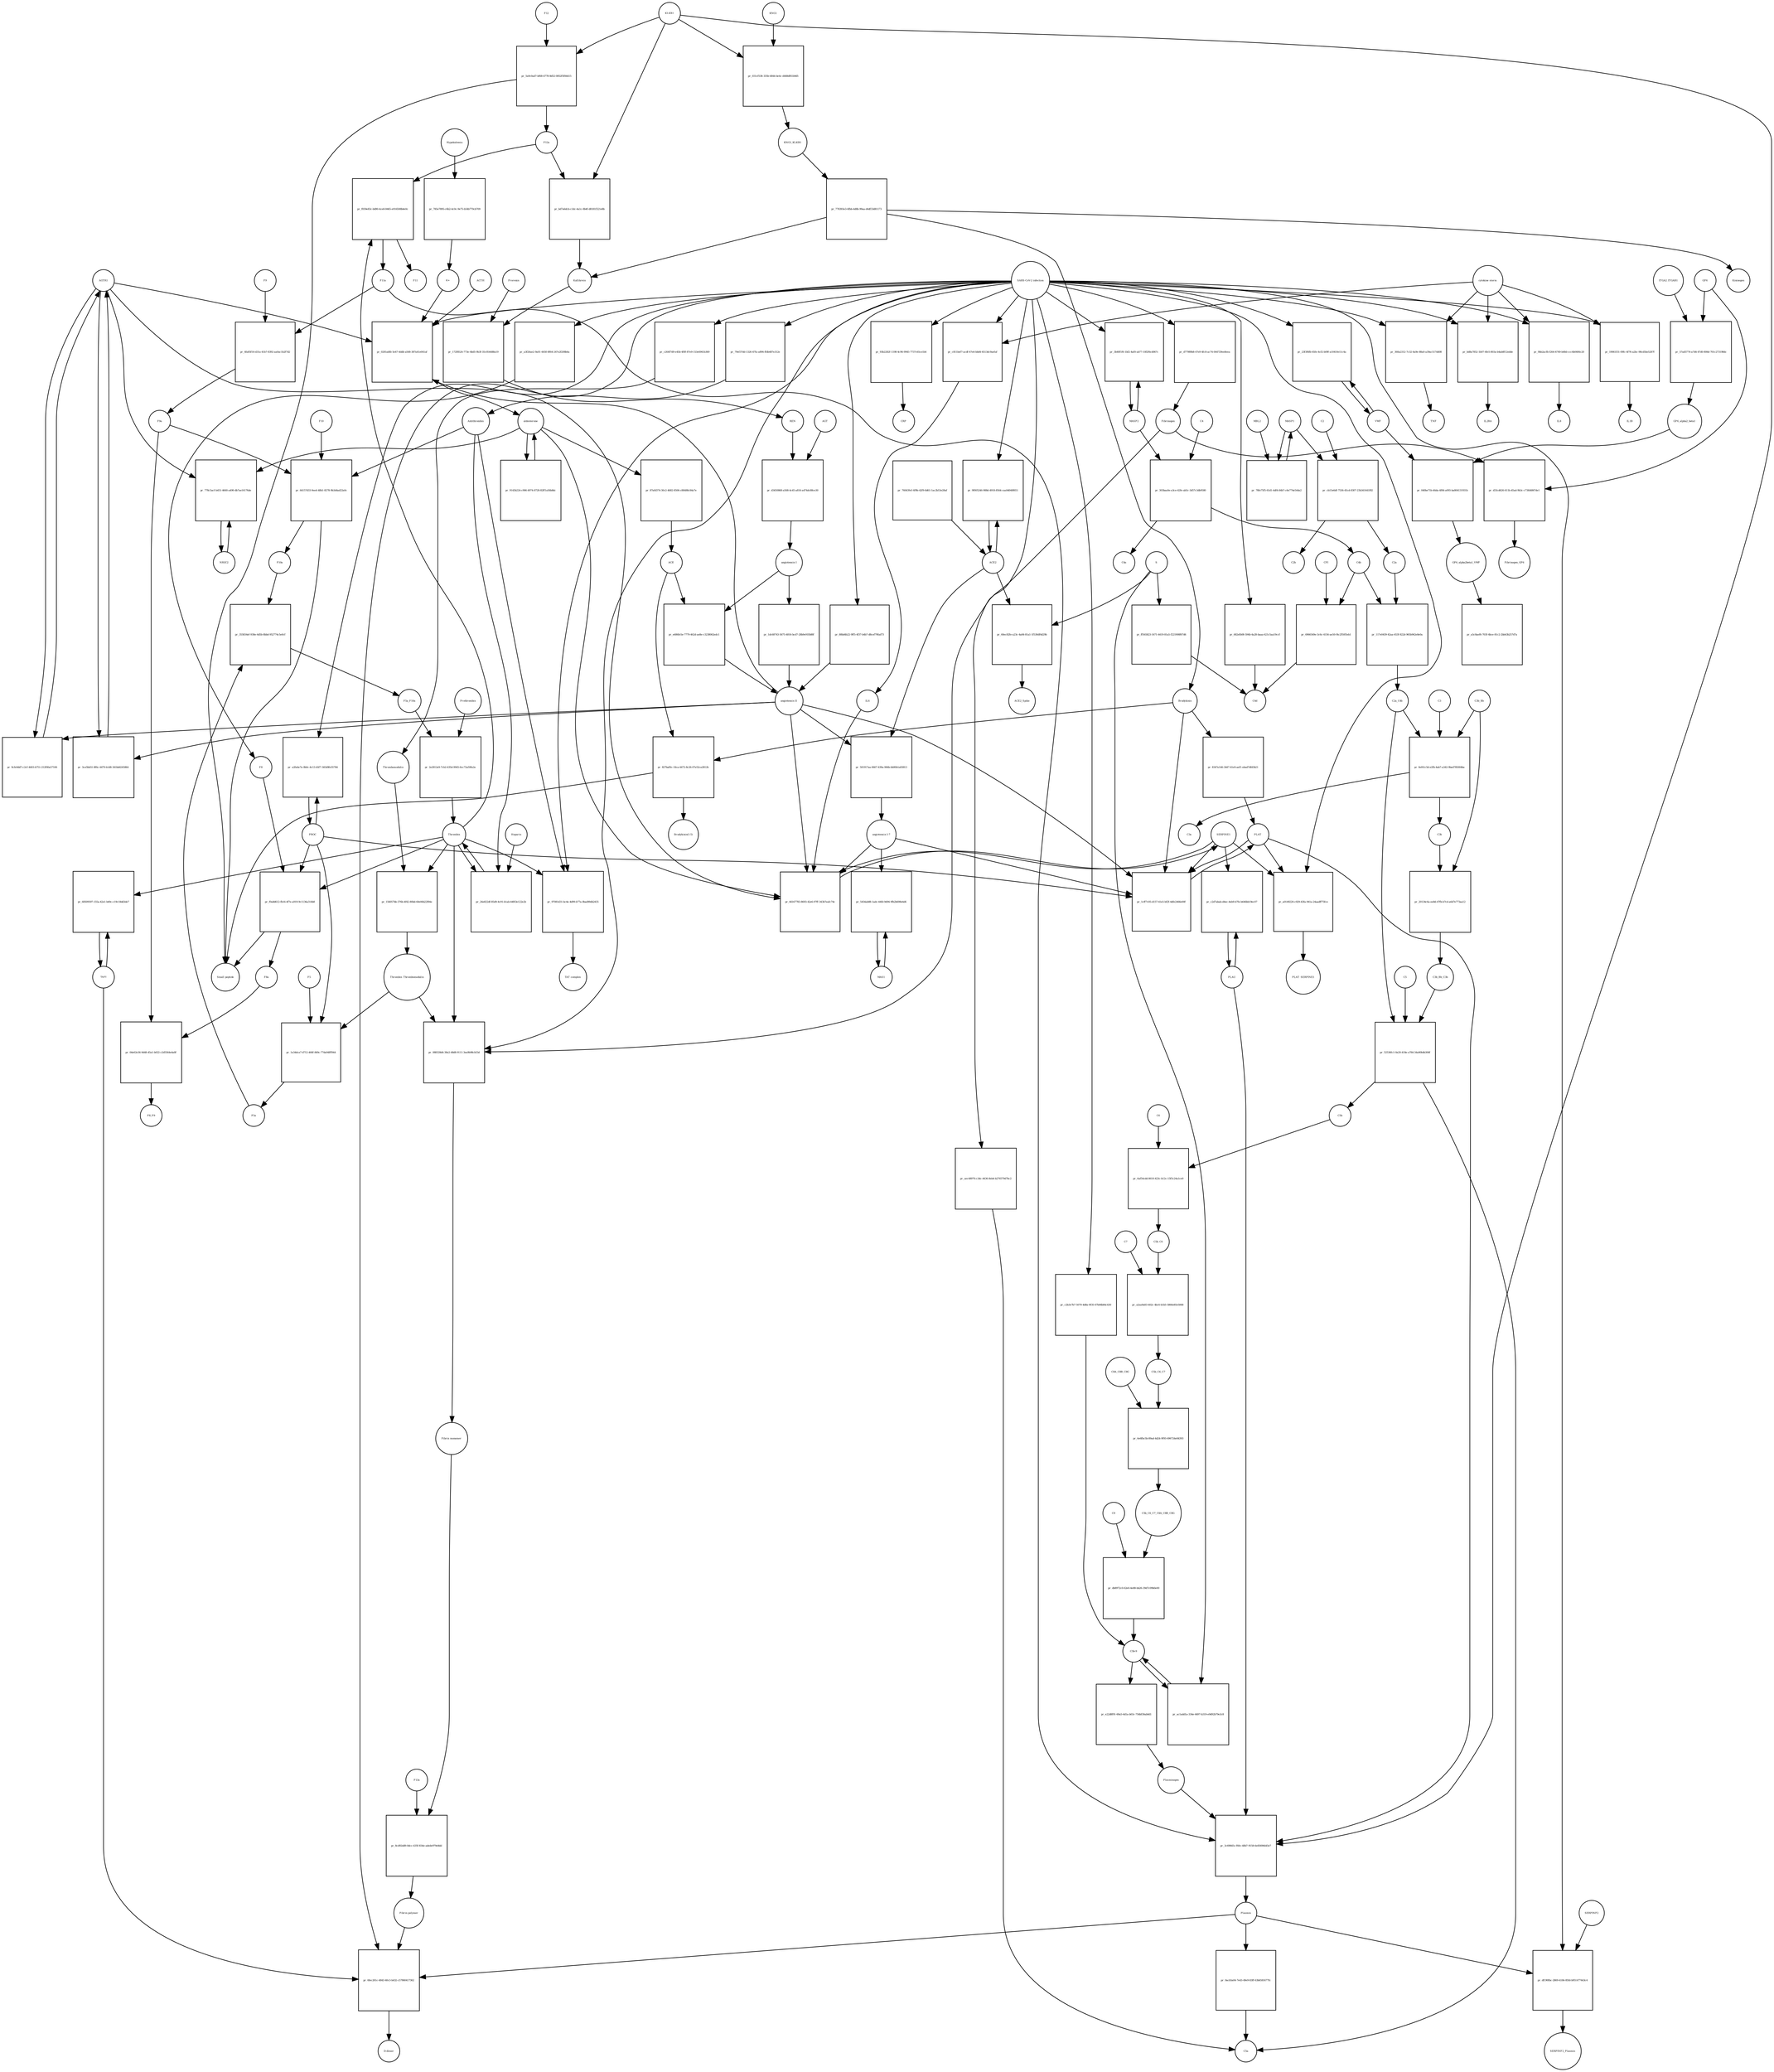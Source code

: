 strict digraph  {
F8 [annotation="urn_miriam_hgnc_3546|urn_miriam_taxonomy_9606", bipartite=0, cls=macromolecule, fontsize=4, label=F8, shape=circle];
"pr_f0a8d612-fb16-4f7e-a919-9c1136a314b8" [annotation="", bipartite=1, cls=process, fontsize=4, label="pr_f0a8d612-fb16-4f7e-a919-9c1136a314b8", shape=square];
"Small peptide" [annotation=urn_miriam_mesh_D010446, bipartite=0, cls=macromolecule, fontsize=4, label="Small peptide", shape=circle];
F8a [annotation="urn_miriam_hgnc.symbol_F8|urn_miriam_mesh_D015944|urn_miriam_taxonomy_9606", bipartite=0, cls=macromolecule, fontsize=4, label=F8a, shape=circle];
Thrombin [annotation="urn_miriam_hgnc_3535|urn_miriam_taxonomy_9606", bipartite=0, cls=macromolecule, fontsize=4, label=Thrombin, shape=circle];
PROC [annotation="urn_miriam_hgnc_9451|urn_miriam_taxonomy_9606", bipartite=0, cls=macromolecule, fontsize=4, label=PROC, shape=circle];
AGTR1 [annotation=urn_miriam_hgnc_336, bipartite=0, cls=macromolecule, fontsize=4, label=AGTR1, shape=circle];
"pr_9cfe9dd7-c2cf-4403-b751-212f00a57106" [annotation="", bipartite=1, cls=process, fontsize=4, label="pr_9cfe9dd7-c2cf-4403-b751-212f00a57106", shape=square];
"angiotensin II" [annotation="urn_miriam_obo.chebi_CHEBI%3A2718|urn_miriam_taxonomy_9606", bipartite=0, cls="simple chemical", fontsize=4, label="angiotensin II", shape=circle];
NR3C2 [annotation="", bipartite=0, cls=macromolecule, fontsize=4, label=NR3C2, shape=circle];
"pr_778c5acf-b451-4660-a490-db7ae16176de" [annotation="", bipartite=1, cls=process, fontsize=4, label="pr_778c5acf-b451-4660-a490-db7ae16176de", shape=square];
aldosterone [annotation="urn_miriam_obo.chebi_CHEBI%3A27584", bipartite=0, cls="simple chemical", fontsize=4, label=aldosterone, shape=circle];
"pr_9143b224-c906-4974-8728-82ff1a56b8dc" [annotation="", bipartite=1, cls=process, fontsize=4, label="pr_9143b224-c906-4974-8728-82ff1a56b8dc", shape=square];
SERPINE1 [annotation="", bipartite=0, cls=macromolecule, fontsize=4, label=SERPINE1, shape=circle];
"pr_66167783-8693-42e6-97ff-343b7eafc74c" [annotation="", bipartite=1, cls=process, fontsize=4, label="pr_66167783-8693-42e6-97ff-343b7eafc74c", shape=square];
"angiotensin I-7" [annotation="urn_miriam_obo.chebi_CHEBI%3A55438|urn_miriam_taxonomy_9606", bipartite=0, cls="simple chemical", fontsize=4, label="angiotensin I-7", shape=circle];
IL6 [annotation="urn_miriam_hgnc_6018|urn_miriam_taxonomy_9606", bipartite=0, cls=macromolecule, fontsize=4, label=IL6, shape=circle];
"pr_0281abfb-5e47-4ddb-a568-387a41e041af" [annotation="", bipartite=1, cls=process, fontsize=4, label="pr_0281abfb-5e47-4ddb-a568-387a41e041af", shape=square];
"SARS-CoV-2 infection" [annotation="urn_miriam_taxonomy_2697049|urn_miriam_mesh_D012327", bipartite=0, cls=phenotype, fontsize=4, label="SARS-CoV-2 infection", shape=circle];
"K+" [annotation="urn_miriam_obo.chebi_CHEBI%3A29103", bipartite=0, cls="simple chemical", fontsize=4, label="K+", shape=circle];
ACTH [annotation=urn_miriam_hgnc_9201, bipartite=0, cls="simple chemical", fontsize=4, label=ACTH, shape=circle];
"pr_88bd4b22-9ff5-4f37-b4b7-d8cef79fad73" [annotation="", bipartite=1, cls=process, fontsize=4, label="pr_88bd4b22-9ff5-4f37-b4b7-d8cef79fad73", shape=square];
Bradykinin [annotation="urn_miriam_obo.chebi_CHEBI%3A3165|urn_miriam_taxonomy_9606", bipartite=0, cls=macromolecule, fontsize=4, label=Bradykinin, shape=circle];
"pr_827baf0c-10ca-4472-8c26-07e52ca2812b" [annotation="", bipartite=1, cls=process, fontsize=4, label="pr_827baf0c-10ca-4472-8c26-07e52ca2812b", shape=square];
"Bradykinin(1-5)" [annotation="urn_miriam_mesh_C079000|urn_miriam_taxonomy_9606", bipartite=0, cls=macromolecule, fontsize=4, label="Bradykinin(1-5)", shape=circle];
ACE [annotation="urn_miriam_hgnc_2707|urn_miriam_taxonomy_9606", bipartite=0, cls=macromolecule, fontsize=4, label=ACE, shape=circle];
"pr_8347a146-3447-41e9-aef1-ebed7dfd3b21" [annotation="", bipartite=1, cls=process, fontsize=4, label="pr_8347a146-3447-41e9-aef1-ebed7dfd3b21", shape=square];
PLAT [annotation="urn_miriam_hgnc_9051|urn_miriam_taxonomy_9606", bipartite=0, cls=macromolecule, fontsize=4, label=PLAT, shape=circle];
"pr_3ce5bb51-8f6c-4479-b1d8-341bb6245864" [annotation="", bipartite=1, cls=process, fontsize=4, label="pr_3ce5bb51-8f6c-4479-b1d8-341bb6245864", shape=square];
MAS1 [annotation="", bipartite=0, cls=macromolecule, fontsize=4, label=MAS1, shape=circle];
"pr_5454ab88-1adc-44fd-9d94-9fb2b698e4d6" [annotation="", bipartite=1, cls=process, fontsize=4, label="pr_5454ab88-1adc-44fd-9d94-9fb2b698e4d6", shape=square];
Fibrinogen [annotation="urn_miriam_pubmed_19296670|urn_miriam_obo.go_GO%3A0005577|urn_miriam_hgnc_3661|urn_miriam_hgnc_3662|urn_miriam_hgnc_3694|urn_miriam_taxonomy_9606", bipartite=0, cls=complex, fontsize=4, label=Fibrinogen, shape=circle];
"pr_d33cd626-611b-45ad-9b3c-c73fd4867de1" [annotation="", bipartite=1, cls=process, fontsize=4, label="pr_d33cd626-611b-45ad-9b3c-c73fd4867de1", shape=square];
GP6 [annotation="urn_miriam_hgnc_HGNC%3A14388|urn_miriam_taxonomy_9606", bipartite=0, cls=macromolecule, fontsize=4, label=GP6, shape=circle];
Fibrinogen_GP6 [annotation="urn_miriam_pubmed_19296670|urn_miriam_obo.go_GO%3A0005577|urn_miriam_hgnc_HGNC%3A14388|urn_miriam_taxonomy_9606", bipartite=0, cls=complex, fontsize=4, label=Fibrinogen_GP6, shape=circle];
GP6_alpha2_beta1 [annotation="urn_miriam_pubmed_25051961|urn_miriam_taxonomy_10090|urn_miriam_hgnc_14338|urn_miriam_hgnc_6137|urn_miriam_hgnc_6153", bipartite=0, cls=complex, fontsize=4, label=GP6_alpha2_beta1, shape=circle];
"pr_040be71b-46da-4f84-a093-ba804131931b" [annotation="", bipartite=1, cls=process, fontsize=4, label="pr_040be71b-46da-4f84-a093-ba804131931b", shape=square];
VWF [annotation="urn_miriam_hgnc_12726|urn_miriam_taxonomy_9606", bipartite=0, cls=macromolecule, fontsize=4, label=VWF, shape=circle];
GP6_alpha2beta1_VWF [annotation="urn_miriam_pubmed_25051961|urn_miriam_taxonomy_10090|urn_miriam_hgnc_14338|urn_miriam_hgnc_6137|urn_miriam_hgnc_6153|urn_miriam_hgnc_12726", bipartite=0, cls=complex, fontsize=4, label=GP6_alpha2beta1_VWF, shape=circle];
"pr_57ad5774-a7d4-47d0-806d-701c273198dc" [annotation="", bipartite=1, cls=process, fontsize=4, label="pr_57ad5774-a7d4-47d0-806d-701c273198dc", shape=square];
ITGA2_ITGAB1 [annotation="urn_miriam_intact_EBI-16428357|urn_miriam_hgnc_6137|urn_miriam_hgnc_6153|urn_miriam_taxonomy_9606", bipartite=0, cls=complex, fontsize=4, label=ITGA2_ITGAB1, shape=circle];
"pr_a5c8aef6-703f-4bce-81c2-2bb43b257d7a" [annotation="", bipartite=1, cls="omitted process", fontsize=4, label="pr_a5c8aef6-703f-4bce-81c2-2bb43b257d7a", shape=square];
"Fibrin polymer" [annotation="urn_miriam_mesh_C465961|urn_miriam_taxonomy_9606", bipartite=0, cls=macromolecule, fontsize=4, label="Fibrin polymer", shape=circle];
"pr_6fec261c-4843-40c3-b432-c57860417362" [annotation="", bipartite=1, cls=process, fontsize=4, label="pr_6fec261c-4843-40c3-b432-c57860417362", shape=square];
"D-dimer" [annotation="urn_miriam_pubmed_19008457|urn_miriam_mesh_C036309|urn_miriam_taxonomy_9606", bipartite=0, cls=macromolecule, fontsize=4, label="D-dimer", shape=circle];
Plasmin [annotation="urn_miriam_hgnc.symbol_PLG|urn_miriam_mesh_D005341|urn_miriam_brenda_3.4.21.7|urn_miriam_taxonomy_9606", bipartite=0, cls=macromolecule, fontsize=4, label=Plasmin, shape=circle];
TAFI [annotation="urn_miriam_hgnc_1546|urn_miriam_taxonomy_9606", bipartite=0, cls=macromolecule, fontsize=4, label=TAFI, shape=circle];
"Fibrin monomer" [annotation="urn_miriam_mesh_C011468|urn_miriam_taxonomy_9606", bipartite=0, cls=macromolecule, fontsize=4, label="Fibrin monomer", shape=circle];
"pr_8cd92dd9-0dcc-435f-834e-adede979e8dd" [annotation="", bipartite=1, cls=process, fontsize=4, label="pr_8cd92dd9-0dcc-435f-834e-adede979e8dd", shape=square];
F13a [annotation="urn_miriam_hgnc.symbol_F13|urn_miriam_mesh_D026122|urn_miriam_brenda_2.3.2.13|urn_miriam_taxonomy_9606", bipartite=0, cls=macromolecule, fontsize=4, label=F13a, shape=circle];
"pr_360a2312-7c32-4a9e-88a0-a39ac517dd08" [annotation="", bipartite=1, cls=process, fontsize=4, label="pr_360a2312-7c32-4a9e-88a0-a39ac517dd08", shape=square];
TNF [annotation="urn_miriam_hgnc_11892|urn_miriam_taxonomy_9606", bipartite=0, cls=macromolecule, fontsize=4, label=TNF, shape=circle];
"cytokine storm" [annotation="urn_miriam_pubmed_2504360|urn_miriam_taxonomy_9606", bipartite=0, cls=phenotype, fontsize=4, label="cytokine storm", shape=circle];
"pr_0acb5a04-7e43-49e9-83ff-63b6581677fc" [annotation="", bipartite=1, cls=process, fontsize=4, label="pr_0acb5a04-7e43-49e9-83ff-63b6581677fc", shape=square];
C5a [annotation="urn_miriam_hgnc.symbol_C5|urn_miriam_mesh_D015936|urn_miriam_taxonomy_9606", bipartite=0, cls=macromolecule, fontsize=4, label=C5a, shape=circle];
"pr_e22d8f91-69a5-4d1a-b03c-756bf30ab0d1" [annotation="", bipartite=1, cls=process, fontsize=4, label="pr_e22d8f91-69a5-4d1a-b03c-756bf30ab0d1", shape=square];
Plasminogen [annotation="urn_miriam_hgnc_9071|urn_miriam_taxonomy_9606", bipartite=0, cls=macromolecule, fontsize=4, label=Plasminogen, shape=circle];
"C5b-9" [annotation="urn_miriam_obo.go_GO%3A0005579|urn_miriam_mesh_D015938|urn_miriam_mesh_D050776|urn_miriam_hgnc_1339|urn_miriam_hgnc_1346|urn_miriam_hgnc_1352|urn_miriam_hgnc_1353|urn_miriam_hgnc_1354|urn_miriam_hgnc_1358|urn_miriam_taxonomy_9606", bipartite=0, cls=complex, fontsize=4, label="C5b-9", shape=circle];
C2 [annotation="urn_miriam_hgnc_1248|urn_miriam_taxonomy_9606", bipartite=0, cls=macromolecule, fontsize=4, label=C2, shape=circle];
"pr_cb15e6df-7536-45cd-8307-23b341641f82" [annotation="", bipartite=1, cls=process, fontsize=4, label="pr_cb15e6df-7536-45cd-8307-23b341641f82", shape=square];
C2a [annotation="urn_miriam_hgnc.symbol_C2|urn_miriam_mesh_D050678|urn_miriam_taxonomy_9606", bipartite=0, cls=macromolecule, fontsize=4, label=C2a, shape=circle];
C2b [annotation="urn_miriam_hgnc.symbol_C2|urn_miriam_mesh_D050679|urn_miriam_taxonomy_9606", bipartite=0, cls=macromolecule, fontsize=4, label=C2b, shape=circle];
MASP1 [annotation="urn_miriam_hgnc_6901|urn_miriam_taxonomy_9606", bipartite=0, cls=macromolecule, fontsize=4, label=MASP1, shape=circle];
"pr_bd8a7852-1b07-4fe5-803a-b4ab8f12edde" [annotation="", bipartite=1, cls=process, fontsize=4, label="pr_bd8a7852-1b07-4fe5-803a-b4ab8f12edde", shape=square];
IL2RA [annotation="urn_miriam_hgnc_6008|urn_miriam_taxonomy_9606", bipartite=0, cls=macromolecule, fontsize=4, label=IL2RA, shape=circle];
"pr_9bb2acfb-f264-4749-b48d-ccc4b0406c20" [annotation="", bipartite=1, cls=process, fontsize=4, label="pr_9bb2acfb-f264-4749-b48d-ccc4b0406c20", shape=square];
IL8 [annotation="urn_miriam_hgnc_6025|urn_miriam_taxonomy_9606", bipartite=0, cls=macromolecule, fontsize=4, label=IL8, shape=circle];
"pr_aec48976-c3dc-4436-8eb4-b276579d7bc2" [annotation="", bipartite=1, cls=process, fontsize=4, label="pr_aec48976-c3dc-4436-8eb4-b276579d7bc2", shape=square];
"pr_c811bef7-acdf-47e6-bbd4-4513dc9aefaf" [annotation="", bipartite=1, cls=process, fontsize=4, label="pr_c811bef7-acdf-47e6-bbd4-4513dc9aefaf", shape=square];
"pr_19061f31-09fc-4f76-a2bc-98cd5be5287f" [annotation="", bipartite=1, cls=process, fontsize=4, label="pr_19061f31-09fc-4f76-a2bc-98cd5be5287f", shape=square];
IL1B [annotation="urn_miriam_hgnc_5992|urn_miriam_taxonomy_9606", bipartite=0, cls=macromolecule, fontsize=4, label=IL1B, shape=circle];
Prorenin [annotation="urn_miriam_hgnc_9958|urn_miriam_taxonomy_9606", bipartite=0, cls=macromolecule, fontsize=4, label=Prorenin, shape=circle];
"pr_172f8524-773e-4bd5-9b3f-35c054488a19" [annotation="", bipartite=1, cls=process, fontsize=4, label="pr_172f8524-773e-4bd5-9b3f-35c054488a19", shape=square];
REN [annotation="urn_miriam_hgnc.symbol_REN|urn_miriam_taxonomy_9606", bipartite=0, cls=macromolecule, fontsize=4, label=REN, shape=circle];
Kallikrein [annotation="urn_miriam_hgnc.symbol_KLKB1|urn_miriam_mesh_D020842|urn_miriam_brenda_3.4.21.34|urn_miriam_taxonomy_9606", bipartite=0, cls=macromolecule, fontsize=4, label=Kallikrein, shape=circle];
KLKB1 [annotation="urn_miriam_hgnc_6371|urn_miriam_taxonomy_9606", bipartite=0, cls=macromolecule, fontsize=4, label=KLKB1, shape=circle];
"pr_bd7a6dcb-c1dc-4a1c-8b4f-d8181f321e8b" [annotation="", bipartite=1, cls=process, fontsize=4, label="pr_bd7a6dcb-c1dc-4a1c-8b4f-d8181f321e8b", shape=square];
F12a [annotation="urn_miriam_hgnc.symbol_F12|urn_miriam_mesh_D015956|urn_miriam_brenda_3.4.21.38|urn_miriam_taxonomy_9606", bipartite=0, cls=macromolecule, fontsize=4, label=F12a, shape=circle];
"pr_c264f7d9-e45b-4f0f-87e9-153e6941b369" [annotation="", bipartite=1, cls=process, fontsize=4, label="pr_c264f7d9-e45b-4f0f-87e9-153e6941b369", shape=square];
Thrombomodulin [annotation="urn_miriam_hgnc_11784|urn_miriam_taxonomy_9606", bipartite=0, cls=macromolecule, fontsize=4, label=Thrombomodulin, shape=circle];
"pr_df190fbc-2869-4184-85fd-b951477443c4" [annotation="", bipartite=1, cls=process, fontsize=4, label="pr_df190fbc-2869-4184-85fd-b951477443c4", shape=square];
SERPINF2 [annotation="urn_miriam_hgnc_9075|urn_miriam_taxonomy_9606", bipartite=0, cls=macromolecule, fontsize=4, label=SERPINF2, shape=circle];
SERPINF2_Plasmin [annotation="urn_miriam_pubmed_2437112|urn_miriam_biogrid_314240|urn_miriam_hgnc_9075|urn_miriam_mesh_D005341|urn_miriam_taxonomy_9606", bipartite=0, cls=complex, fontsize=4, label=SERPINF2_Plasmin, shape=circle];
"pr_682efb08-594b-4a28-baaa-621c5aa19ccf" [annotation="", bipartite=1, cls=process, fontsize=4, label="pr_682efb08-594b-4a28-baaa-621c5aa19ccf", shape=square];
C4d [annotation="urn_miriam_hgnc.symbol_C4b|urn_miriam_mesh_C032261|urn_miriam_taxonomy_9606", bipartite=0, cls=macromolecule, fontsize=4, label=C4d, shape=circle];
"pr_c2b3e7b7-5070-4d8a-9f35-67b06b84c430" [annotation="", bipartite=1, cls=process, fontsize=4, label="pr_c2b3e7b7-5070-4d8a-9f35-67b06b84c430", shape=square];
"pr_a2fa6e7e-0b0c-4c13-b5f7-345d9fe55784" [annotation="", bipartite=1, cls=process, fontsize=4, label="pr_a2fa6e7e-0b0c-4c13-b5f7-345d9fe55784", shape=square];
"pr_23f3f6fb-65fe-4cf2-b09f-a10410e11c4a" [annotation="", bipartite=1, cls=process, fontsize=4, label="pr_23f3f6fb-65fe-4cf2-b09f-a10410e11c4a", shape=square];
"pr_93b2282f-1198-4c96-9945-7737c65ce1b4" [annotation="", bipartite=1, cls=process, fontsize=4, label="pr_93b2282f-1198-4c96-9945-7737c65ce1b4", shape=square];
CRP [annotation="urn_miriam_hgnc_2367|urn_miriam_taxonomy_9606", bipartite=0, cls=macromolecule, fontsize=4, label=CRP, shape=circle];
"pr_ac1add1a-334e-4697-b319-e9d92b79e3c8" [annotation="", bipartite=1, cls=process, fontsize=4, label="pr_ac1add1a-334e-4697-b319-e9d92b79e3c8", shape=square];
S [annotation="urn_miriam_uniprot_P0DTC2|urn_miriam_uniprot_P59594|urn_miriam_taxonomy_2697049", bipartite=0, cls=macromolecule, fontsize=4, label=S, shape=circle];
"pr_ff565823-1671-4419-81a5-f221908f67d6" [annotation="", bipartite=1, cls=process, fontsize=4, label="pr_ff565823-1671-4419-81a5-f221908f67d6", shape=square];
"pr_501917aa-0667-439a-984b-bb90b1a83813" [annotation="", bipartite=1, cls=process, fontsize=4, label="pr_501917aa-0667-439a-984b-bb90b1a83813", shape=square];
ACE2 [annotation="urn_miriam_hgnc_13557|urn_miriam_taxonomy_9606", bipartite=0, cls=macromolecule, fontsize=4, label=ACE2, shape=circle];
"pr_760439cf-6f9b-42f9-8d61-1ac2b53e28af" [annotation="", bipartite=1, cls=process, fontsize=4, label="pr_760439cf-6f9b-42f9-8d61-1ac2b53e28af", shape=square];
"pr_60ec82fe-a23c-4a84-81a1-1f530df4d29b" [annotation="", bipartite=1, cls=process, fontsize=4, label="pr_60ec82fe-a23c-4a84-81a1-1f530df4d29b", shape=square];
ACE2_Spike [annotation="urn_miriam_pdb_6CS2|urn_miriam_hgnc_13557|urn_miriam_uniprot_P0DTC2|urn_miriam_taxonomy_9606|urn_miriam_taxonomy_2697049", bipartite=0, cls=complex, fontsize=4, label=ACE2_Spike, shape=circle];
"pr_9f005246-988d-4918-8564-caa9d048f651" [annotation="", bipartite=1, cls=process, fontsize=4, label="pr_9f005246-988d-4918-8564-caa9d048f651", shape=square];
"pr_79ef37dd-1326-47fa-a894-ffdb487e312e" [annotation="", bipartite=1, cls=process, fontsize=4, label="pr_79ef37dd-1326-47fa-a894-ffdb487e312e", shape=square];
Antithrombin [annotation="urn_miriam_hgnc_775|urn_miriam_taxonomy_9606", bipartite=0, cls=macromolecule, fontsize=4, label=Antithrombin, shape=circle];
"pr_a3f26ae2-9a01-4450-8f64-247e2f208b6a" [annotation="", bipartite=1, cls=process, fontsize=4, label="pr_a3f26ae2-9a01-4450-8f64-247e2f208b6a", shape=square];
C4b [annotation="urn_miriam_hgnc_1324|urn_miriam_taxonomy_9606", bipartite=0, cls=macromolecule, fontsize=4, label=C4b, shape=circle];
"pr_6966549e-3c6c-4156-ae50-f4c2f50f3eb1" [annotation="", bipartite=1, cls=process, fontsize=4, label="pr_6966549e-3c6c-4156-ae50-f4c2f50f3eb1", shape=square];
CFI [annotation="urn_miriam_hgnc_2771|urn_miriam_taxonomy_9606", bipartite=0, cls=macromolecule, fontsize=4, label=CFI, shape=circle];
C3b [annotation="urn_miriam_hgnc.symbol_C3|urn_miriam_mesh_D003179|urn_miriam_taxonomy_9606", bipartite=0, cls=macromolecule, fontsize=4, label=C3b, shape=circle];
"pr_20134c6a-ee8d-47fb-b7cd-a6d7e773aa12" [annotation="", bipartite=1, cls=process, fontsize=4, label="pr_20134c6a-ee8d-47fb-b7cd-a6d7e773aa12", shape=square];
C3b_Bb [annotation="urn_miriam_pubmed_12440962|urn_miriam_brenda_3.4.21.47|urn_miriam_mesh_D051561|urn_miriam_mesh_D003179|urn_miriam_hgnc_1037|urn_miriam_taxonomy_9606", bipartite=0, cls=complex, fontsize=4, label=C3b_Bb, shape=circle];
C3b_Bb_C3b [annotation="urn_miriam_pubmed_12440962|urn_miriam_brenda_34.4.21.47|urn_miriam_mesh_D051566|urn_miriam_mesh_D003179|urn_miriam_hgnc_1037|urn_miriam_taxonomy_9606", bipartite=0, cls=complex, fontsize=4, label=C3b_Bb_C3b, shape=circle];
"pr_117e0439-42aa-453f-822d-965b942e8e0a" [annotation="", bipartite=1, cls=process, fontsize=4, label="pr_117e0439-42aa-453f-822d-965b942e8e0a", shape=square];
C2a_C4b [annotation="urn_miriam_mesh_D051574|urn_miriam_brenda_3.4.21.43|urn_miriam_mesh_D050678|urn_miriam_hgnc_1324|urn_miriam_taxonomy_9606", bipartite=0, cls=complex, fontsize=4, label=C2a_C4b, shape=circle];
C4 [annotation="urn_miriam_mesh_D00318|urn_miriam_taxonomy_9606", bipartite=0, cls=macromolecule, fontsize=4, label=C4, shape=circle];
"pr_303baa0e-a3ce-42fe-ab5c-3d57c3db9580" [annotation="", bipartite=1, cls=process, fontsize=4, label="pr_303baa0e-a3ce-42fe-ab5c-3d57c3db9580", shape=square];
C4a [annotation="urn_miriam_hgnc_1323|urn_miriam_taxonomy_9606", bipartite=0, cls=macromolecule, fontsize=4, label=C4a, shape=circle];
MASP2 [annotation="urn_miriam_hgnc_6902|urn_miriam_taxonomy_9606", bipartite=0, cls=macromolecule, fontsize=4, label=MASP2, shape=circle];
"pr_78fe75f5-61d1-4df4-84b7-c6e774e544a2" [annotation="", bipartite=1, cls=process, fontsize=4, label="pr_78fe75f5-61d1-4df4-84b7-c6e774e544a2", shape=square];
MBL2 [annotation="urn_miriam_hgnc_6902|urn_miriam_taxonomy_9606", bipartite=0, cls=macromolecule, fontsize=4, label=MBL2, shape=circle];
"pr_3b40f1f6-1bf2-4af0-ab77-10f2f6cd067c" [annotation="", bipartite=1, cls=process, fontsize=4, label="pr_3b40f1f6-1bf2-4af0-ab77-10f2f6cd067c", shape=square];
PLAU [annotation="urn_miriam_hgnc_9052|urn_miriam_taxonomy_9606", bipartite=0, cls=macromolecule, fontsize=4, label=PLAU, shape=circle];
"pr_c2d7abab-d4ec-4eb9-b7fe-b646bb19ec07" [annotation="", bipartite=1, cls=process, fontsize=4, label="pr_c2d7abab-d4ec-4eb9-b7fe-b646bb19ec07", shape=square];
C5b_C6_C7_C8A_C8B_C8G [annotation="urn_miriam_pubmed_28630159|urn_miriam_mesh_C042295|urn_miriam_mesh_D050776|urn_miriam_hgnc_1339|urn_miriam_hgnc_1352|urn_miriam_hgnc_1353|urn_miriam_hgnc_1354|urn_miriam_taxonomy_9606", bipartite=0, cls=complex, fontsize=4, label=C5b_C6_C7_C8A_C8B_C8G, shape=circle];
"pr_db8972c0-62e0-4e88-bb26-39d7c09b0e00" [annotation="", bipartite=1, cls=process, fontsize=4, label="pr_db8972c0-62e0-4e88-bb26-39d7c09b0e00", shape=square];
C9 [annotation="urn_miriam_hgnc_1358|urn_miriam_taxonomy_9606", bipartite=0, cls=macromolecule, fontsize=4, label=C9, shape=circle];
C5b_C6_C7 [annotation="urn_miriam_pubmed_28630159|urn_miriam_mesh_C037453|urn_miriam_mesh_D050776|urn_miriam_hgnc_1339|urn_miriam_hgnc_1346|urn_miriam_taxonomy_9606", bipartite=0, cls=complex, fontsize=4, label=C5b_C6_C7, shape=circle];
"pr_6e6fbc5b-89ad-4d24-9f93-696724e84393" [annotation="", bipartite=1, cls=process, fontsize=4, label="pr_6e6fbc5b-89ad-4d24-9f93-696724e84393", shape=square];
C8A_C8B_C8G [annotation="urn_miriam_mesh_D003185|urn_miriam_hgnc_1353|urn_miriam_hgnc_1352|urn_miriam_hgnc_1354|urn_miriam_taxonomy_9606", bipartite=0, cls=complex, fontsize=4, label=C8A_C8B_C8G, shape=circle];
C5b_C6 [annotation="urn_miriam_mesh_C050974|urn_miriam_mesh_D050776|urn_miriam_hgnc_1339|urn_miriam_taxonomy_9606", bipartite=0, cls=complex, fontsize=4, label=C5b_C6, shape=circle];
"pr_a2aa9a83-402c-4bc6-b1b5-5866e85e5068" [annotation="", bipartite=1, cls=process, fontsize=4, label="pr_a2aa9a83-402c-4bc6-b1b5-5866e85e5068", shape=square];
C7 [annotation="urn_miriam_hgnc_HGNC%3A1346|urn_miriam_taxonomy_9606", bipartite=0, cls=macromolecule, fontsize=4, label=C7, shape=circle];
C5b [annotation="urn_miriam_hgnc.symbol_C5|urn_miriam_mesh_D050776|urn_miriam_taxonomy_9606", bipartite=0, cls=macromolecule, fontsize=4, label=C5b, shape=circle];
"pr_6af54cdd-8610-423c-b12c-15f5c24a1ce0" [annotation="", bipartite=1, cls=process, fontsize=4, label="pr_6af54cdd-8610-423c-b12c-15f5c24a1ce0", shape=square];
C6 [annotation="urn_miriam_hgnc_1339|urn_miriam_taxonomy_9606", bipartite=0, cls=macromolecule, fontsize=4, label=C6, shape=circle];
C5 [annotation="urn_miriam_hgnc_1331|urn_miriam_taxonomy_9606", bipartite=0, cls=macromolecule, fontsize=4, label=C5, shape=circle];
"pr_52536fc1-0a20-418e-a784-34a90b4b306f" [annotation="", bipartite=1, cls=process, fontsize=4, label="pr_52536fc1-0a20-418e-a784-34a90b4b306f", shape=square];
C3 [annotation="urn_miriam_hgnc_1318|urn_miriam_taxonomy_9606", bipartite=0, cls=macromolecule, fontsize=4, label=C3, shape=circle];
"pr_0ef41c5d-e2fb-4ab7-a342-9bed785004be" [annotation="", bipartite=1, cls=process, fontsize=4, label="pr_0ef41c5d-e2fb-4ab7-a342-9bed785004be", shape=square];
C3a [annotation="urn_miriam_hgnc.symbol_C3|urn_miriam_mesh_D015926|urn_miriam_taxonomy_9606", bipartite=0, cls=macromolecule, fontsize=4, label=C3a, shape=circle];
"pr_156057bb-376b-4f42-80bd-60e06b22f84e" [annotation="", bipartite=1, cls=process, fontsize=4, label="pr_156057bb-376b-4f42-80bd-60e06b22f84e", shape=square];
Thrombin_Thrombomodulin [annotation="urn_miriam_pubmed_6282863|urn_miriam_taxonomy_9986|urn_miriam_biogrid_283352|urn_miriam_mesh_D013917|urn_miriam_hgnc_11784", bipartite=0, cls=complex, fontsize=4, label=Thrombin_Thrombomodulin, shape=circle];
"pr_088328d4-38a2-48d8-9111-3ea9b98cb53d" [annotation="", bipartite=1, cls=process, fontsize=4, label="pr_088328d4-38a2-48d8-9111-3ea9b98cb53d", shape=square];
KNG1_KLKB1 [annotation="urn_miriam_pubmed_17598838|urn_miriam_intact_EBI-10087151|urn_miriam_hgnc_6371|urn_miriam_hgnc_6383|urn_miriam_taxonomy_9606", bipartite=0, cls=complex, fontsize=4, label=KNG1_KLKB1, shape=circle];
"pr_778393e3-6fbb-4d8b-99aa-d4df33d81173" [annotation="", bipartite=1, cls=process, fontsize=4, label="pr_778393e3-6fbb-4d8b-99aa-d4df33d81173", shape=square];
Kininogen [annotation="urn_miriam_hgnc.symbol_KNG1|urn_miriam_mesh_D019679|urn_miriam_taxonomy_9606", bipartite=0, cls=macromolecule, fontsize=4, label=Kininogen, shape=circle];
"pr_d77989b8-47e9-4fc8-ac74-044729ee8eea" [annotation="", bipartite=1, cls=process, fontsize=4, label="pr_d77989b8-47e9-4fc8-ac74-044729ee8eea", shape=square];
"angiotensin I" [annotation="urn_miriam_obo.chebi_CHEBI%3A2718|urn_miriam_taxonomy_9606", bipartite=0, cls="simple chemical", fontsize=4, label="angiotensin I", shape=circle];
"pr_1dc68743-5675-4816-bcd7-28b9e91fb88f" [annotation="", bipartite=1, cls=process, fontsize=4, label="pr_1dc68743-5675-4816-bcd7-28b9e91fb88f", shape=square];
"pr_a0149220-c929-43fa-941a-24aadff75fce" [annotation="", bipartite=1, cls=process, fontsize=4, label="pr_a0149220-c929-43fa-941a-24aadff75fce", shape=square];
PLAT_SERPINE1 [annotation="urn_miriam_pubmed_22449964|urn_miriam_intact_EBI-7800882|urn_miriam_hgnc_9051|urn_miriam_hgnc_8593|urn_miriam_taxonomy_9606", bipartite=0, cls=complex, fontsize=4, label=PLAT_SERPINE1, shape=circle];
"pr_68509597-155a-42e1-b49c-c19c18dd3de7" [annotation="", bipartite=1, cls=process, fontsize=4, label="pr_68509597-155a-42e1-b49c-c19c18dd3de7", shape=square];
"pr_1cff7c05-d157-41e5-bf2f-4dfe2466e00f" [annotation="", bipartite=1, cls=process, fontsize=4, label="pr_1cff7c05-d157-41e5-bf2f-4dfe2466e00f", shape=square];
"pr_97081d31-bc4e-4d99-b77a-0bad90db2435" [annotation="", bipartite=1, cls=process, fontsize=4, label="pr_97081d31-bc4e-4d99-b77a-0bad90db2435", shape=square];
"TAT complex" [annotation="urn_miriam_pubmed_22930518|urn_miriam_mesh_C046193|urn_miriam_mesh_D013917|urn_miriam_hgnc_775|urn_miriam_taxonomy_9606", bipartite=0, cls=complex, fontsize=4, label="TAT complex", shape=circle];
"pr_3c69845c-f60c-48b7-9158-6e83696445e7" [annotation="", bipartite=1, cls=process, fontsize=4, label="pr_3c69845c-f60c-48b7-9158-6e83696445e7", shape=square];
F11a [annotation="urn_miriam_hgnc.symbol_F11|urn_miriam_mesh_D015945|urn_miriam_brenda_3.4.21.27|urn_miriam_taxonomy_9606", bipartite=0, cls=macromolecule, fontsize=4, label=F11a, shape=circle];
"pr_26e822df-85d9-4c91-b1ab-44f63e122e2b" [annotation="", bipartite=1, cls=process, fontsize=4, label="pr_26e822df-85d9-4c91-b1ab-44f63e122e2b", shape=square];
Heparin [annotation="urn_miriam_pubmed_708377|urn_miriam_obo.chebi_CHEBI%3A28304|urn_miriam_taxonomy_9606", bipartite=0, cls="simple chemical", fontsize=4, label=Heparin, shape=circle];
Prothrombin [annotation="urn_miriam_hgnc_3535|urn_miriam_taxonomy_9606", bipartite=0, cls=macromolecule, fontsize=4, label=Prothrombin, shape=circle];
"pr_2e2812e9-7cb2-435d-9945-6cc72a59fa2e" [annotation="", bipartite=1, cls=process, fontsize=4, label="pr_2e2812e9-7cb2-435d-9945-6cc72a59fa2e", shape=square];
F5a_F10a [annotation="urn_miriam_pubmed_2303476|urn_miriam_mesh_C022475|urn_miriam_mesh_D15943|urn_miriam_mesh_D015951|urn_miriam_taxonomy_9606", bipartite=0, cls=complex, fontsize=4, label=F5a_F10a, shape=circle];
F10a [annotation="urn_miriam_hgnc.symbol_F10|urn_miriam_mesh_D015951|urn_miriam_brenda_3.4.21.6|urn_miriam_taxonomy_9606", bipartite=0, cls=macromolecule, fontsize=4, label=F10a, shape=circle];
"pr_355834ef-938e-4d5b-8bbd-952774c5e0cf" [annotation="", bipartite=1, cls=process, fontsize=4, label="pr_355834ef-938e-4d5b-8bbd-952774c5e0cf", shape=square];
F5a [annotation="urn_miriam_hgnc.symbol_F5|urn_miriam_mesh_D015943|urn_miriam_taxonomy_9606", bipartite=0, cls=macromolecule, fontsize=4, label=F5a, shape=circle];
F5 [annotation="urn_miriam_hgnc_3541|urn_miriam_taxonomy_9606", bipartite=0, cls=macromolecule, fontsize=4, label=F5, shape=circle];
"pr_1a34dca7-d712-466f-849c-77da94fff944" [annotation="", bipartite=1, cls=process, fontsize=4, label="pr_1a34dca7-d712-466f-849c-77da94fff944", shape=square];
F9a [annotation="urn_miriam_hgnc.symbol_F9|urn_miriam_mesh_D015949|urn_miriam_taxonomy_9606", bipartite=0, cls=macromolecule, fontsize=4, label=F9a, shape=circle];
"pr_04e62e36-9d48-45a1-b022-c2d5564e4a8f" [annotation="", bipartite=1, cls=process, fontsize=4, label="pr_04e62e36-9d48-45a1-b022-c2d5564e4a8f", shape=square];
F8_F9 [annotation="urn_miriam_pubmed_22471307|urn_miriam_hgnc_3546|urn_miriam_hgnc_35531|urn_miriam_intact_EBI-11621595|urn_miriam_taxonomy_9606", bipartite=0, cls=complex, fontsize=4, label=F8_F9, shape=circle];
F9 [annotation="urn_miriam_hgnc_35531|urn_miriam_taxonomy_9606", bipartite=0, cls=macromolecule, fontsize=4, label=F9, shape=circle];
"pr_4fa85f16-d31a-41b7-8392-aa0ac1b2f7d2" [annotation="", bipartite=1, cls=process, fontsize=4, label="pr_4fa85f16-d31a-41b7-8392-aa0ac1b2f7d2", shape=square];
"pr_031cf536-335b-4844-be4c-d468df61b9d5" [annotation="", bipartite=1, cls=process, fontsize=4, label="pr_031cf536-335b-4844-be4c-d468df61b9d5", shape=square];
KNG1 [annotation="urn_miriam_hgnc.symbol_6383|urn_miriam_taxonomy_9606", bipartite=0, cls=macromolecule, fontsize=4, label=KNG1, shape=circle];
"pr_f059e83c-bd90-4ce8-8465-e916508b4e0c" [annotation="", bipartite=1, cls=process, fontsize=4, label="pr_f059e83c-bd90-4ce8-8465-e916508b4e0c", shape=square];
F11 [annotation="urn_miriam_hgnc_3529|urn_miriam_taxonomy_9606", bipartite=0, cls=macromolecule, fontsize=4, label=F11, shape=circle];
F12 [annotation="urn_miriam_hgnc_3530|urn_miriam_taxonomy_9606", bipartite=0, cls=macromolecule, fontsize=4, label=F12, shape=circle];
"pr_5a9c0ad7-bf68-4778-8d52-0852f5f84415" [annotation="", bipartite=1, cls=process, fontsize=4, label="pr_5a9c0ad7-bf68-4778-8d52-0852f5f84415", shape=square];
"pr_e686fe5e-7779-462d-ae8e-c3238062edc1" [annotation="", bipartite=1, cls=process, fontsize=4, label="pr_e686fe5e-7779-462d-ae8e-c3238062edc1", shape=square];
F10 [annotation="urn_miriam_hgnc_3528|urn_miriam_taxonomy_9606", bipartite=0, cls=macromolecule, fontsize=4, label=F10, shape=circle];
"pr_64157d33-9ee4-48b1-8278-9b3d4ad22a0c" [annotation="", bipartite=1, cls=process, fontsize=4, label="pr_64157d33-9ee4-48b1-8278-9b3d4ad22a0c", shape=square];
AGT [annotation="urn_miriam_hgnc_333|urn_miriam_taxonomy_9606", bipartite=0, cls=macromolecule, fontsize=4, label=AGT, shape=circle];
"pr_d3450868-a568-4c45-a816-a474dc88ce30" [annotation="", bipartite=1, cls=process, fontsize=4, label="pr_d3450868-a568-4c45-a816-a474dc88ce30", shape=square];
"pr_87afd374-30c2-4682-8506-c88488c84a7e" [annotation="", bipartite=1, cls=process, fontsize=4, label="pr_87afd374-30c2-4682-8506-c88488c84a7e", shape=square];
"pr_785e7895-c6b2-4c0c-9e75-b54b770cb709" [annotation="", bipartite=1, cls=process, fontsize=4, label="pr_785e7895-c6b2-4c0c-9e75-b54b770cb709", shape=square];
Hypokalemia [annotation="urn_miriam_mesh_D007008|urn_miriam_taxonomy_9606", bipartite=0, cls=phenotype, fontsize=4, label=Hypokalemia, shape=circle];
F8 -> "pr_f0a8d612-fb16-4f7e-a919-9c1136a314b8"  [annotation="", interaction_type=consumption];
"pr_f0a8d612-fb16-4f7e-a919-9c1136a314b8" -> "Small peptide"  [annotation="", interaction_type=production];
"pr_f0a8d612-fb16-4f7e-a919-9c1136a314b8" -> F8a  [annotation="", interaction_type=production];
F8a -> "pr_04e62e36-9d48-45a1-b022-c2d5564e4a8f"  [annotation="", interaction_type=consumption];
Thrombin -> "pr_f0a8d612-fb16-4f7e-a919-9c1136a314b8"  [annotation="urn_miriam_pubmed_15746105|urn_miriam_taxonomy_9606", interaction_type=catalysis];
Thrombin -> "pr_156057bb-376b-4f42-80bd-60e06b22f84e"  [annotation="", interaction_type=consumption];
Thrombin -> "pr_088328d4-38a2-48d8-9111-3ea9b98cb53d"  [annotation="urn_miriam_pubmed_6282863|urn_miriam_pubmed_28228446|urn_miriam_pubmed_2117226|urn_miriam_taxonomy_9606", interaction_type=catalysis];
Thrombin -> "pr_68509597-155a-42e1-b49c-c19c18dd3de7"  [annotation="urn_miriam_pubmed_23809134|urn_miriam_taxonomy_9823", interaction_type=catalysis];
Thrombin -> "pr_97081d31-bc4e-4d99-b77a-0bad90db2435"  [annotation="", interaction_type=consumption];
Thrombin -> "pr_26e822df-85d9-4c91-b1ab-44f63e122e2b"  [annotation="", interaction_type=consumption];
Thrombin -> "pr_f059e83c-bd90-4ce8-8465-e916508b4e0c"  [annotation="urn_miriam_pubmed_21304106|urn_miriam_pubmed_8631976|urn_miriam_taxonomy_9606", interaction_type=catalysis];
PROC -> "pr_f0a8d612-fb16-4f7e-a919-9c1136a314b8"  [annotation="urn_miriam_pubmed_15746105|urn_miriam_taxonomy_9606", interaction_type=inhibition];
PROC -> "pr_a2fa6e7e-0b0c-4c13-b5f7-345d9fe55784"  [annotation="", interaction_type=consumption];
PROC -> "pr_1cff7c05-d157-41e5-bf2f-4dfe2466e00f"  [annotation="urn_miriam_pubmed_10373228|urn_miriam_pubmed_3124286|urn_miriam_taxonomy_9606|urn_miriam_pubmed_12091055|urn_miriam_pubmed_3096399", interaction_type=inhibition];
PROC -> "pr_1a34dca7-d712-466f-849c-77da94fff944"  [annotation="urn_miriam_pubmed_6282863|urn_miriam_pubmed_6572921|urn_miriam_pubmed_2322551|urn_miriam_taxonomy_9606", interaction_type=inhibition];
AGTR1 -> "pr_9cfe9dd7-c2cf-4403-b751-212f00a57106"  [annotation="", interaction_type=consumption];
AGTR1 -> "pr_778c5acf-b451-4660-a490-db7ae16176de"  [annotation="urn_miriam_pubmed_21349712|urn_miriam_taxonomy_10116|urn_miriam_pubmed_7045029|urn_miriam_taxonomy_10090", interaction_type=catalysis];
AGTR1 -> "pr_66167783-8693-42e6-97ff-343b7eafc74c"  [annotation="urn_miriam_pubmed_2091055|urn_miriam_taxonomy_9606|urn_miriam_pubmed_8034668|urn_miriam_pubmed_20591974|urn_miriam_pubmed_11983698", interaction_type=catalysis];
AGTR1 -> "pr_0281abfb-5e47-4ddb-a568-387a41e041af"  [annotation="urn_miriam_pubmed_8404594|urn_miriam_taxonomy_9606|urn_miriam_pubmed_173529|urn_miriam_taxonomy_9615|urn_miriam_pubmed_32565254", interaction_type=catalysis];
AGTR1 -> "pr_3ce5bb51-8f6c-4479-b1d8-341bb6245864"  [annotation="", interaction_type=consumption];
"pr_9cfe9dd7-c2cf-4403-b751-212f00a57106" -> AGTR1  [annotation="", interaction_type=production];
"angiotensin II" -> "pr_9cfe9dd7-c2cf-4403-b751-212f00a57106"  [annotation="", interaction_type=stimulation];
"angiotensin II" -> "pr_66167783-8693-42e6-97ff-343b7eafc74c"  [annotation="urn_miriam_pubmed_2091055|urn_miriam_taxonomy_9606|urn_miriam_pubmed_8034668|urn_miriam_pubmed_20591974|urn_miriam_pubmed_11983698", interaction_type=catalysis];
"angiotensin II" -> "pr_0281abfb-5e47-4ddb-a568-387a41e041af"  [annotation="urn_miriam_pubmed_8404594|urn_miriam_taxonomy_9606|urn_miriam_pubmed_173529|urn_miriam_taxonomy_9615|urn_miriam_pubmed_32565254", interaction_type=catalysis];
"angiotensin II" -> "pr_3ce5bb51-8f6c-4479-b1d8-341bb6245864"  [annotation="urn_miriam_pubmed_8158359|urn_miriam_taxonomy_9606", interaction_type=stimulation];
"angiotensin II" -> "pr_501917aa-0667-439a-984b-bb90b1a83813"  [annotation="", interaction_type=consumption];
"angiotensin II" -> "pr_1cff7c05-d157-41e5-bf2f-4dfe2466e00f"  [annotation="urn_miriam_pubmed_10373228|urn_miriam_pubmed_3124286|urn_miriam_taxonomy_9606|urn_miriam_pubmed_12091055|urn_miriam_pubmed_3096399", interaction_type=catalysis];
NR3C2 -> "pr_778c5acf-b451-4660-a490-db7ae16176de"  [annotation="", interaction_type=consumption];
"pr_778c5acf-b451-4660-a490-db7ae16176de" -> NR3C2  [annotation="", interaction_type=production];
aldosterone -> "pr_778c5acf-b451-4660-a490-db7ae16176de"  [annotation="urn_miriam_pubmed_21349712|urn_miriam_taxonomy_10116|urn_miriam_pubmed_7045029|urn_miriam_taxonomy_10090", interaction_type=stimulation];
aldosterone -> "pr_9143b224-c906-4974-8728-82ff1a56b8dc"  [annotation="", interaction_type=consumption];
aldosterone -> "pr_66167783-8693-42e6-97ff-343b7eafc74c"  [annotation="urn_miriam_pubmed_2091055|urn_miriam_taxonomy_9606|urn_miriam_pubmed_8034668|urn_miriam_pubmed_20591974|urn_miriam_pubmed_11983698", interaction_type=catalysis];
aldosterone -> "pr_87afd374-30c2-4682-8506-c88488c84a7e"  [annotation="urn_miriam_pubmed_5932931|urn_miriam_taxonomy_10116", interaction_type=catalysis];
"pr_9143b224-c906-4974-8728-82ff1a56b8dc" -> aldosterone  [annotation="", interaction_type=production];
SERPINE1 -> "pr_66167783-8693-42e6-97ff-343b7eafc74c"  [annotation="", interaction_type=consumption];
SERPINE1 -> "pr_c2d7abab-d4ec-4eb9-b7fe-b646bb19ec07"  [annotation="urn_miriam_pubmed_21199867|urn_miriam_taxonomy_9606", interaction_type=inhibition];
SERPINE1 -> "pr_a0149220-c929-43fa-941a-24aadff75fce"  [annotation="", interaction_type=consumption];
SERPINE1 -> "pr_1cff7c05-d157-41e5-bf2f-4dfe2466e00f"  [annotation="urn_miriam_pubmed_10373228|urn_miriam_pubmed_3124286|urn_miriam_taxonomy_9606|urn_miriam_pubmed_12091055|urn_miriam_pubmed_3096399", interaction_type=inhibition];
"pr_66167783-8693-42e6-97ff-343b7eafc74c" -> SERPINE1  [annotation="", interaction_type=production];
"angiotensin I-7" -> "pr_66167783-8693-42e6-97ff-343b7eafc74c"  [annotation="urn_miriam_pubmed_2091055|urn_miriam_taxonomy_9606|urn_miriam_pubmed_8034668|urn_miriam_pubmed_20591974|urn_miriam_pubmed_11983698", interaction_type=inhibition];
"angiotensin I-7" -> "pr_5454ab88-1adc-44fd-9d94-9fb2b698e4d6"  [annotation="urn_miriam_pubmed_18026570|urn_miriam_taxonomy_10090", interaction_type=stimulation];
"angiotensin I-7" -> "pr_1cff7c05-d157-41e5-bf2f-4dfe2466e00f"  [annotation="urn_miriam_pubmed_10373228|urn_miriam_pubmed_3124286|urn_miriam_taxonomy_9606|urn_miriam_pubmed_12091055|urn_miriam_pubmed_3096399", interaction_type=inhibition];
IL6 -> "pr_66167783-8693-42e6-97ff-343b7eafc74c"  [annotation="urn_miriam_pubmed_2091055|urn_miriam_taxonomy_9606|urn_miriam_pubmed_8034668|urn_miriam_pubmed_20591974|urn_miriam_pubmed_11983698", interaction_type=catalysis];
"pr_0281abfb-5e47-4ddb-a568-387a41e041af" -> aldosterone  [annotation="", interaction_type=production];
"SARS-CoV-2 infection" -> "pr_0281abfb-5e47-4ddb-a568-387a41e041af"  [annotation="urn_miriam_pubmed_8404594|urn_miriam_taxonomy_9606|urn_miriam_pubmed_173529|urn_miriam_taxonomy_9615|urn_miriam_pubmed_32565254", interaction_type="necessary stimulation"];
"SARS-CoV-2 infection" -> "pr_88bd4b22-9ff5-4f37-b4b7-d8cef79fad73"  [annotation="urn_miriam_pubmed_32048163|urn_miriam_taxonomy_9606", interaction_type=catalysis];
"SARS-CoV-2 infection" -> "pr_6fec261c-4843-40c3-b432-c57860417362"  [annotation="urn_miriam_pubmed_29096812|urn_miriam_pubmed_10574983|urn_miriam_pubmed_32172226|urn_miriam_taxonomy_9606", interaction_type="necessary stimulation"];
"SARS-CoV-2 infection" -> "pr_360a2312-7c32-4a9e-88a0-a39ac517dd08"  [annotation="urn_miriam_pubmed_32504360|urn_miriam_taxonomy_9606", interaction_type=stimulation];
"SARS-CoV-2 infection" -> "pr_bd8a7852-1b07-4fe5-803a-b4ab8f12edde"  [annotation="urn_miriam_pubmed_32286245|urn_miriam_taxonomy_9606", interaction_type=stimulation];
"SARS-CoV-2 infection" -> "pr_9bb2acfb-f264-4749-b48d-ccc4b0406c20"  [annotation="urn_miriam_pubmed_32286245|urn_miriam_taxonomy_9606", interaction_type=stimulation];
"SARS-CoV-2 infection" -> "pr_aec48976-c3dc-4436-8eb4-b276579d7bc2"  [annotation="urn_miriam_pmc_PMC7260598|urn_miriam_taxonomy_9606", interaction_type="necessary stimulation"];
"SARS-CoV-2 infection" -> "pr_c811bef7-acdf-47e6-bbd4-4513dc9aefaf"  [annotation="urn_miriam_pubmed_32286245|urn_miriam_taxonomy_9606", interaction_type=stimulation];
"SARS-CoV-2 infection" -> "pr_19061f31-09fc-4f76-a2bc-98cd5be5287f"  [annotation="urn_miriam_pubmed_32359396|urn_miriam_taxonomy_9606", interaction_type=stimulation];
"SARS-CoV-2 infection" -> "pr_c264f7d9-e45b-4f0f-87e9-153e6941b369"  [annotation="urn_miriam_doi_10.1101%2F2020.04.25.20077842|urn_miriam_taxonomy_9606", interaction_type="necessary stimulation"];
"SARS-CoV-2 infection" -> "pr_df190fbc-2869-4184-85fd-b951477443c4"  [annotation="urn_miriam_pubmed_2437112|urn_miriam_doi_10.1101%2F2020.04.25.20077842|urn_miriam_taxonomy_9606", interaction_type=stimulation];
"SARS-CoV-2 infection" -> "pr_682efb08-594b-4a28-baaa-621c5aa19ccf"  [annotation="urn_miriam_pubmed_32299776|urn_miriam_taxonomy_9606", interaction_type=stimulation];
"SARS-CoV-2 infection" -> "pr_c2b3e7b7-5070-4d8a-9f35-67b06b84c430"  [annotation="urn_miriam_pmc_PMC7260598|urn_miriam_taxonomy_9606", interaction_type="necessary stimulation"];
"SARS-CoV-2 infection" -> "pr_a2fa6e7e-0b0c-4c13-b5f7-345d9fe55784"  [annotation="urn_miriam_pubmed_32302438|urn_miriam_taxonomy_9606", interaction_type="necessary stimulation"];
"SARS-CoV-2 infection" -> "pr_23f3f6fb-65fe-4cf2-b09f-a10410e11c4a"  [annotation="urn_miriam_pubmed_32367170|urn_miriam_taxonomy_9606", interaction_type="necessary stimulation"];
"SARS-CoV-2 infection" -> "pr_93b2282f-1198-4c96-9945-7737c65ce1b4"  [annotation="urn_miriam_pubmed_32171076|urn_miriam_taxonomy_9606", interaction_type="necessary stimulation"];
"SARS-CoV-2 infection" -> "pr_9f005246-988d-4918-8564-caa9d048f651"  [annotation="urn_miriam_pubmed_16008552|urn_miriam_taxonomy_9606", interaction_type=inhibition];
"SARS-CoV-2 infection" -> "pr_79ef37dd-1326-47fa-a894-ffdb487e312e"  [annotation="urn_miriam_pubmed_32302438|urn_miriam_taxonomy_9606", interaction_type=inhibition];
"SARS-CoV-2 infection" -> "pr_a3f26ae2-9a01-4450-8f64-247e2f208b6a"  [annotation="urn_miriam_pubmed_32367170|urn_miriam_taxonomy_9606", interaction_type="necessary stimulation"];
"SARS-CoV-2 infection" -> "pr_3b40f1f6-1bf2-4af0-ab77-10f2f6cd067c"  [annotation="urn_miriam_pubmed_11290788|urn_miriam_pubmed_32299776|urn_miriam_taxonomy_9606", interaction_type=stimulation];
"SARS-CoV-2 infection" -> "pr_088328d4-38a2-48d8-9111-3ea9b98cb53d"  [annotation="urn_miriam_pubmed_6282863|urn_miriam_pubmed_28228446|urn_miriam_pubmed_2117226|urn_miriam_taxonomy_9606", interaction_type="necessary stimulation"];
"SARS-CoV-2 infection" -> "pr_d77989b8-47e9-4fc8-ac74-044729ee8eea"  [annotation="urn_miriam_pubmed_32172226|urn_miriam_taxonomy_9606", interaction_type="necessary stimulation"];
"SARS-CoV-2 infection" -> "pr_a0149220-c929-43fa-941a-24aadff75fce"  [annotation="urn_miriam_pubmed_22449964|urn_miriam_doi_10.1101%2F2020.04.25.20077842|urn_miriam_taxonomy_9606", interaction_type="necessary stimulation"];
"SARS-CoV-2 infection" -> "pr_97081d31-bc4e-4d99-b77a-0bad90db2435"  [annotation="urn_miriam_pubmed_8136018|urn_miriam_doi_10.1101%2F2020.04.25.20077842|urn_miriam_taxonomy_9606", interaction_type="necessary stimulation"];
"K+" -> "pr_0281abfb-5e47-4ddb-a568-387a41e041af"  [annotation="urn_miriam_pubmed_8404594|urn_miriam_taxonomy_9606|urn_miriam_pubmed_173529|urn_miriam_taxonomy_9615|urn_miriam_pubmed_32565254", interaction_type=catalysis];
ACTH -> "pr_0281abfb-5e47-4ddb-a568-387a41e041af"  [annotation="urn_miriam_pubmed_8404594|urn_miriam_taxonomy_9606|urn_miriam_pubmed_173529|urn_miriam_taxonomy_9615|urn_miriam_pubmed_32565254", interaction_type=catalysis];
"pr_88bd4b22-9ff5-4f37-b4b7-d8cef79fad73" -> "angiotensin II"  [annotation="", interaction_type=production];
Bradykinin -> "pr_827baf0c-10ca-4472-8c26-07e52ca2812b"  [annotation="", interaction_type=consumption];
Bradykinin -> "pr_8347a146-3447-41e9-aef1-ebed7dfd3b21"  [annotation="urn_miriam_pubmed_9066005|urn_miriam_taxonomy_9606", interaction_type=stimulation];
Bradykinin -> "pr_1cff7c05-d157-41e5-bf2f-4dfe2466e00f"  [annotation="urn_miriam_pubmed_10373228|urn_miriam_pubmed_3124286|urn_miriam_taxonomy_9606|urn_miriam_pubmed_12091055|urn_miriam_pubmed_3096399", interaction_type=catalysis];
"pr_827baf0c-10ca-4472-8c26-07e52ca2812b" -> "Bradykinin(1-5)"  [annotation="", interaction_type=production];
"pr_827baf0c-10ca-4472-8c26-07e52ca2812b" -> "Small peptide"  [annotation="", interaction_type=production];
ACE -> "pr_827baf0c-10ca-4472-8c26-07e52ca2812b"  [annotation="urn_miriam_taxonomy_9606|urn_miriam_pubmed_10969042", interaction_type=catalysis];
ACE -> "pr_e686fe5e-7779-462d-ae8e-c3238062edc1"  [annotation="urn_miriam_taxonomy_9606|urn_miriam_pubmed_190881|urn_miriam_pubmed_10969042", interaction_type=catalysis];
"pr_8347a146-3447-41e9-aef1-ebed7dfd3b21" -> PLAT  [annotation="", interaction_type=production];
PLAT -> "pr_a0149220-c929-43fa-941a-24aadff75fce"  [annotation="", interaction_type=consumption];
PLAT -> "pr_1cff7c05-d157-41e5-bf2f-4dfe2466e00f"  [annotation="", interaction_type=consumption];
PLAT -> "pr_3c69845c-f60c-48b7-9158-6e83696445e7"  [annotation="urn_miriam_pubmed_89876|urn_miriam_taxonomy_9606|urn_miriam_pubmed_3850647|urn_miriam_pubmed_2966802|urn_miriam_pubmed_6539333", interaction_type=catalysis];
"pr_3ce5bb51-8f6c-4479-b1d8-341bb6245864" -> AGTR1  [annotation="", interaction_type=production];
MAS1 -> "pr_5454ab88-1adc-44fd-9d94-9fb2b698e4d6"  [annotation="", interaction_type=consumption];
"pr_5454ab88-1adc-44fd-9d94-9fb2b698e4d6" -> MAS1  [annotation="", interaction_type=production];
Fibrinogen -> "pr_d33cd626-611b-45ad-9b3c-c73fd4867de1"  [annotation="", interaction_type=consumption];
Fibrinogen -> "pr_088328d4-38a2-48d8-9111-3ea9b98cb53d"  [annotation="", interaction_type=consumption];
"pr_d33cd626-611b-45ad-9b3c-c73fd4867de1" -> Fibrinogen_GP6  [annotation="", interaction_type=production];
GP6 -> "pr_d33cd626-611b-45ad-9b3c-c73fd4867de1"  [annotation="", interaction_type=consumption];
GP6 -> "pr_57ad5774-a7d4-47d0-806d-701c273198dc"  [annotation="", interaction_type=consumption];
GP6_alpha2_beta1 -> "pr_040be71b-46da-4f84-a093-ba804131931b"  [annotation="", interaction_type=consumption];
"pr_040be71b-46da-4f84-a093-ba804131931b" -> GP6_alpha2beta1_VWF  [annotation="", interaction_type=production];
VWF -> "pr_040be71b-46da-4f84-a093-ba804131931b"  [annotation="", interaction_type=consumption];
VWF -> "pr_23f3f6fb-65fe-4cf2-b09f-a10410e11c4a"  [annotation="", interaction_type=consumption];
GP6_alpha2beta1_VWF -> "pr_a5c8aef6-703f-4bce-81c2-2bb43b257d7a"  [annotation="", interaction_type=consumption];
"pr_57ad5774-a7d4-47d0-806d-701c273198dc" -> GP6_alpha2_beta1  [annotation="", interaction_type=production];
ITGA2_ITGAB1 -> "pr_57ad5774-a7d4-47d0-806d-701c273198dc"  [annotation="", interaction_type=consumption];
"Fibrin polymer" -> "pr_6fec261c-4843-40c3-b432-c57860417362"  [annotation="", interaction_type=consumption];
"pr_6fec261c-4843-40c3-b432-c57860417362" -> "D-dimer"  [annotation="", interaction_type=production];
Plasmin -> "pr_6fec261c-4843-40c3-b432-c57860417362"  [annotation="urn_miriam_pubmed_29096812|urn_miriam_pubmed_10574983|urn_miriam_pubmed_32172226|urn_miriam_taxonomy_9606", interaction_type=catalysis];
Plasmin -> "pr_0acb5a04-7e43-49e9-83ff-63b6581677fc"  [annotation="urn_miriam_pubmed_27077125|urn_miriam_taxonomy_10090", interaction_type="necessary stimulation"];
Plasmin -> "pr_df190fbc-2869-4184-85fd-b951477443c4"  [annotation="", interaction_type=consumption];
TAFI -> "pr_6fec261c-4843-40c3-b432-c57860417362"  [annotation="urn_miriam_pubmed_29096812|urn_miriam_pubmed_10574983|urn_miriam_pubmed_32172226|urn_miriam_taxonomy_9606", interaction_type=catalysis];
TAFI -> "pr_68509597-155a-42e1-b49c-c19c18dd3de7"  [annotation="", interaction_type=consumption];
"Fibrin monomer" -> "pr_8cd92dd9-0dcc-435f-834e-adede979e8dd"  [annotation="", interaction_type=consumption];
"pr_8cd92dd9-0dcc-435f-834e-adede979e8dd" -> "Fibrin polymer"  [annotation="", interaction_type=production];
F13a -> "pr_8cd92dd9-0dcc-435f-834e-adede979e8dd"  [annotation="urn_miriam_pubmed_29096812|urn_miriam_pubmed_7577232|urn_miriam_taxonomy_9606", interaction_type=catalysis];
"pr_360a2312-7c32-4a9e-88a0-a39ac517dd08" -> TNF  [annotation="", interaction_type=production];
"cytokine storm" -> "pr_360a2312-7c32-4a9e-88a0-a39ac517dd08"  [annotation="urn_miriam_pubmed_32504360|urn_miriam_taxonomy_9606", interaction_type=stimulation];
"cytokine storm" -> "pr_bd8a7852-1b07-4fe5-803a-b4ab8f12edde"  [annotation="urn_miriam_pubmed_32286245|urn_miriam_taxonomy_9606", interaction_type=stimulation];
"cytokine storm" -> "pr_9bb2acfb-f264-4749-b48d-ccc4b0406c20"  [annotation="urn_miriam_pubmed_32286245|urn_miriam_taxonomy_9606", interaction_type=stimulation];
"cytokine storm" -> "pr_c811bef7-acdf-47e6-bbd4-4513dc9aefaf"  [annotation="urn_miriam_pubmed_32286245|urn_miriam_taxonomy_9606", interaction_type=stimulation];
"cytokine storm" -> "pr_19061f31-09fc-4f76-a2bc-98cd5be5287f"  [annotation="urn_miriam_pubmed_32359396|urn_miriam_taxonomy_9606", interaction_type=stimulation];
"pr_0acb5a04-7e43-49e9-83ff-63b6581677fc" -> C5a  [annotation="", interaction_type=production];
"pr_e22d8f91-69a5-4d1a-b03c-756bf30ab0d1" -> Plasminogen  [annotation="", interaction_type=production];
Plasminogen -> "pr_3c69845c-f60c-48b7-9158-6e83696445e7"  [annotation="", interaction_type=consumption];
"C5b-9" -> "pr_e22d8f91-69a5-4d1a-b03c-756bf30ab0d1"  [annotation="urn_miriam_pubmed_9012652|urn_miriam_taxonomy_9606", interaction_type=stimulation];
"C5b-9" -> "pr_ac1add1a-334e-4697-b319-e9d92b79e3c8"  [annotation="", interaction_type=consumption];
C2 -> "pr_cb15e6df-7536-45cd-8307-23b341641f82"  [annotation="", interaction_type=consumption];
"pr_cb15e6df-7536-45cd-8307-23b341641f82" -> C2a  [annotation="", interaction_type=production];
"pr_cb15e6df-7536-45cd-8307-23b341641f82" -> C2b  [annotation="", interaction_type=production];
C2a -> "pr_117e0439-42aa-453f-822d-965b942e8e0a"  [annotation="", interaction_type=consumption];
MASP1 -> "pr_cb15e6df-7536-45cd-8307-23b341641f82"  [annotation="urn_miriam_pubmed_10946292|urn_miriam_taxonomy_9606", interaction_type=catalysis];
MASP1 -> "pr_78fe75f5-61d1-4df4-84b7-c6e774e544a2"  [annotation="", interaction_type=consumption];
"pr_bd8a7852-1b07-4fe5-803a-b4ab8f12edde" -> IL2RA  [annotation="", interaction_type=production];
"pr_9bb2acfb-f264-4749-b48d-ccc4b0406c20" -> IL8  [annotation="", interaction_type=production];
"pr_aec48976-c3dc-4436-8eb4-b276579d7bc2" -> C5a  [annotation="", interaction_type=production];
"pr_c811bef7-acdf-47e6-bbd4-4513dc9aefaf" -> IL6  [annotation="", interaction_type=production];
"pr_19061f31-09fc-4f76-a2bc-98cd5be5287f" -> IL1B  [annotation="", interaction_type=production];
Prorenin -> "pr_172f8524-773e-4bd5-9b3f-35c054488a19"  [annotation="", interaction_type=consumption];
"pr_172f8524-773e-4bd5-9b3f-35c054488a19" -> REN  [annotation="", interaction_type=production];
REN -> "pr_d3450868-a568-4c45-a816-a474dc88ce30"  [annotation="urn_miriam_pubmed_10585461|urn_miriam_pubmed_30934934|urn_miriam_pubmed_6172448|urn_miriam_taxonomy_9606", interaction_type=catalysis];
Kallikrein -> "pr_172f8524-773e-4bd5-9b3f-35c054488a19"  [annotation="urn_miriam_pubmed_692685|urn_miriam_taxonomy_9606", interaction_type=catalysis];
KLKB1 -> "pr_bd7a6dcb-c1dc-4a1c-8b4f-d8181f321e8b"  [annotation="", interaction_type=consumption];
KLKB1 -> "pr_3c69845c-f60c-48b7-9158-6e83696445e7"  [annotation="urn_miriam_pubmed_89876|urn_miriam_taxonomy_9606|urn_miriam_pubmed_3850647|urn_miriam_pubmed_2966802|urn_miriam_pubmed_6539333", interaction_type=catalysis];
KLKB1 -> "pr_031cf536-335b-4844-be4c-d468df61b9d5"  [annotation="", interaction_type=consumption];
KLKB1 -> "pr_5a9c0ad7-bf68-4778-8d52-0852f5f84415"  [annotation="urn_miriam_pubmed_7391081|urn_miriam_taxonomy_9606|urn_miriam_pubmed_864009", interaction_type=catalysis];
"pr_bd7a6dcb-c1dc-4a1c-8b4f-d8181f321e8b" -> Kallikrein  [annotation="", interaction_type=production];
F12a -> "pr_bd7a6dcb-c1dc-4a1c-8b4f-d8181f321e8b"  [annotation="urn_miriam_pubmed_21304106|urn_miriam_taxonomy_9606", interaction_type=catalysis];
F12a -> "pr_f059e83c-bd90-4ce8-8465-e916508b4e0c"  [annotation="", interaction_type=consumption];
"pr_c264f7d9-e45b-4f0f-87e9-153e6941b369" -> Thrombomodulin  [annotation="", interaction_type=production];
Thrombomodulin -> "pr_156057bb-376b-4f42-80bd-60e06b22f84e"  [annotation="", interaction_type=consumption];
"pr_df190fbc-2869-4184-85fd-b951477443c4" -> SERPINF2_Plasmin  [annotation="", interaction_type=production];
SERPINF2 -> "pr_df190fbc-2869-4184-85fd-b951477443c4"  [annotation="", interaction_type=consumption];
"pr_682efb08-594b-4a28-baaa-621c5aa19ccf" -> C4d  [annotation="", interaction_type=production];
"pr_c2b3e7b7-5070-4d8a-9f35-67b06b84c430" -> "C5b-9"  [annotation="", interaction_type=production];
"pr_a2fa6e7e-0b0c-4c13-b5f7-345d9fe55784" -> PROC  [annotation="", interaction_type=production];
"pr_23f3f6fb-65fe-4cf2-b09f-a10410e11c4a" -> VWF  [annotation="", interaction_type=production];
"pr_93b2282f-1198-4c96-9945-7737c65ce1b4" -> CRP  [annotation="", interaction_type=production];
"pr_ac1add1a-334e-4697-b319-e9d92b79e3c8" -> "C5b-9"  [annotation="", interaction_type=production];
S -> "pr_ac1add1a-334e-4697-b319-e9d92b79e3c8"  [annotation="", interaction_type=consumption];
S -> "pr_ff565823-1671-4419-81a5-f221908f67d6"  [annotation="", interaction_type=consumption];
S -> "pr_60ec82fe-a23c-4a84-81a1-1f530df4d29b"  [annotation="", interaction_type=consumption];
"pr_ff565823-1671-4419-81a5-f221908f67d6" -> C4d  [annotation="", interaction_type=production];
"pr_501917aa-0667-439a-984b-bb90b1a83813" -> "angiotensin I-7"  [annotation="", interaction_type=production];
ACE2 -> "pr_501917aa-0667-439a-984b-bb90b1a83813"  [annotation="urn_miriam_pubmed_23392115|urn_miriam_taxonomy_10090", interaction_type=catalysis];
ACE2 -> "pr_60ec82fe-a23c-4a84-81a1-1f530df4d29b"  [annotation="", interaction_type=consumption];
ACE2 -> "pr_9f005246-988d-4918-8564-caa9d048f651"  [annotation="", interaction_type=consumption];
"pr_760439cf-6f9b-42f9-8d61-1ac2b53e28af" -> ACE2  [annotation="", interaction_type=production];
"pr_60ec82fe-a23c-4a84-81a1-1f530df4d29b" -> ACE2_Spike  [annotation="", interaction_type=production];
"pr_9f005246-988d-4918-8564-caa9d048f651" -> ACE2  [annotation="", interaction_type=production];
"pr_79ef37dd-1326-47fa-a894-ffdb487e312e" -> Antithrombin  [annotation="", interaction_type=production];
Antithrombin -> "pr_97081d31-bc4e-4d99-b77a-0bad90db2435"  [annotation="", interaction_type=consumption];
Antithrombin -> "pr_26e822df-85d9-4c91-b1ab-44f63e122e2b"  [annotation="urn_miriam_pubmed_579490|urn_miriam_taxonomy_9606", interaction_type=inhibition];
Antithrombin -> "pr_64157d33-9ee4-48b1-8278-9b3d4ad22a0c"  [annotation="urn_miriam_pubmed_11551226|urn_miriam_pubmed_15853774|urn_miriam_taxonomy_9606", interaction_type=inhibition];
"pr_a3f26ae2-9a01-4450-8f64-247e2f208b6a" -> F8  [annotation="", interaction_type=production];
C4b -> "pr_6966549e-3c6c-4156-ae50-f4c2f50f3eb1"  [annotation="", interaction_type=consumption];
C4b -> "pr_117e0439-42aa-453f-822d-965b942e8e0a"  [annotation="", interaction_type=consumption];
"pr_6966549e-3c6c-4156-ae50-f4c2f50f3eb1" -> C4d  [annotation="", interaction_type=production];
CFI -> "pr_6966549e-3c6c-4156-ae50-f4c2f50f3eb1"  [annotation="urn_miriam_pubmed_19362461|urn_miriam_taxonomy_9606", interaction_type=catalysis];
C3b -> "pr_20134c6a-ee8d-47fb-b7cd-a6d7e773aa12"  [annotation="", interaction_type=consumption];
"pr_20134c6a-ee8d-47fb-b7cd-a6d7e773aa12" -> C3b_Bb_C3b  [annotation="", interaction_type=production];
C3b_Bb -> "pr_20134c6a-ee8d-47fb-b7cd-a6d7e773aa12"  [annotation="", interaction_type=consumption];
C3b_Bb -> "pr_0ef41c5d-e2fb-4ab7-a342-9bed785004be"  [annotation="urn_miriam_pubmed_427127|urn_miriam_taxonomy_9606|urn_miriam_pubmed_17395591", interaction_type=catalysis];
C3b_Bb_C3b -> "pr_52536fc1-0a20-418e-a784-34a90b4b306f"  [annotation="urn_miriam_pubmed_30083158|urn_miriam_taxonomy_9606|urn_miriam_pubmed_12878586", interaction_type=catalysis];
"pr_117e0439-42aa-453f-822d-965b942e8e0a" -> C2a_C4b  [annotation="", interaction_type=production];
C2a_C4b -> "pr_52536fc1-0a20-418e-a784-34a90b4b306f"  [annotation="urn_miriam_pubmed_30083158|urn_miriam_taxonomy_9606|urn_miriam_pubmed_12878586", interaction_type=catalysis];
C2a_C4b -> "pr_0ef41c5d-e2fb-4ab7-a342-9bed785004be"  [annotation="urn_miriam_pubmed_427127|urn_miriam_taxonomy_9606|urn_miriam_pubmed_17395591", interaction_type=catalysis];
C4 -> "pr_303baa0e-a3ce-42fe-ab5c-3d57c3db9580"  [annotation="", interaction_type=consumption];
"pr_303baa0e-a3ce-42fe-ab5c-3d57c3db9580" -> C4b  [annotation="", interaction_type=production];
"pr_303baa0e-a3ce-42fe-ab5c-3d57c3db9580" -> C4a  [annotation="", interaction_type=production];
MASP2 -> "pr_303baa0e-a3ce-42fe-ab5c-3d57c3db9580"  [annotation="urn_miriam_pubmed_21664989|urn_miriam_taxonomy_9606", interaction_type=catalysis];
MASP2 -> "pr_3b40f1f6-1bf2-4af0-ab77-10f2f6cd067c"  [annotation="", interaction_type=consumption];
"pr_78fe75f5-61d1-4df4-84b7-c6e774e544a2" -> MASP1  [annotation="", interaction_type=production];
MBL2 -> "pr_78fe75f5-61d1-4df4-84b7-c6e774e544a2"  [annotation="urn_miriam_pubmed_11290788|urn_miriam_taxonomy_9606", interaction_type=stimulation];
"pr_3b40f1f6-1bf2-4af0-ab77-10f2f6cd067c" -> MASP2  [annotation="", interaction_type=production];
PLAU -> "pr_c2d7abab-d4ec-4eb9-b7fe-b646bb19ec07"  [annotation="", interaction_type=consumption];
PLAU -> "pr_3c69845c-f60c-48b7-9158-6e83696445e7"  [annotation="urn_miriam_pubmed_89876|urn_miriam_taxonomy_9606|urn_miriam_pubmed_3850647|urn_miriam_pubmed_2966802|urn_miriam_pubmed_6539333", interaction_type=catalysis];
"pr_c2d7abab-d4ec-4eb9-b7fe-b646bb19ec07" -> PLAU  [annotation="", interaction_type=production];
C5b_C6_C7_C8A_C8B_C8G -> "pr_db8972c0-62e0-4e88-bb26-39d7c09b0e00"  [annotation="", interaction_type=consumption];
"pr_db8972c0-62e0-4e88-bb26-39d7c09b0e00" -> "C5b-9"  [annotation="", interaction_type=production];
C9 -> "pr_db8972c0-62e0-4e88-bb26-39d7c09b0e00"  [annotation="", interaction_type=consumption];
C5b_C6_C7 -> "pr_6e6fbc5b-89ad-4d24-9f93-696724e84393"  [annotation="", interaction_type=consumption];
"pr_6e6fbc5b-89ad-4d24-9f93-696724e84393" -> C5b_C6_C7_C8A_C8B_C8G  [annotation="", interaction_type=production];
C8A_C8B_C8G -> "pr_6e6fbc5b-89ad-4d24-9f93-696724e84393"  [annotation="", interaction_type=consumption];
C5b_C6 -> "pr_a2aa9a83-402c-4bc6-b1b5-5866e85e5068"  [annotation="", interaction_type=consumption];
"pr_a2aa9a83-402c-4bc6-b1b5-5866e85e5068" -> C5b_C6_C7  [annotation="", interaction_type=production];
C7 -> "pr_a2aa9a83-402c-4bc6-b1b5-5866e85e5068"  [annotation="", interaction_type=consumption];
C5b -> "pr_6af54cdd-8610-423c-b12c-15f5c24a1ce0"  [annotation="", interaction_type=consumption];
"pr_6af54cdd-8610-423c-b12c-15f5c24a1ce0" -> C5b_C6  [annotation="", interaction_type=production];
C6 -> "pr_6af54cdd-8610-423c-b12c-15f5c24a1ce0"  [annotation="", interaction_type=consumption];
C5 -> "pr_52536fc1-0a20-418e-a784-34a90b4b306f"  [annotation="", interaction_type=consumption];
"pr_52536fc1-0a20-418e-a784-34a90b4b306f" -> C5b  [annotation="", interaction_type=production];
"pr_52536fc1-0a20-418e-a784-34a90b4b306f" -> C5a  [annotation="", interaction_type=production];
C3 -> "pr_0ef41c5d-e2fb-4ab7-a342-9bed785004be"  [annotation="", interaction_type=consumption];
"pr_0ef41c5d-e2fb-4ab7-a342-9bed785004be" -> C3a  [annotation="", interaction_type=production];
"pr_0ef41c5d-e2fb-4ab7-a342-9bed785004be" -> C3b  [annotation="", interaction_type=production];
"pr_156057bb-376b-4f42-80bd-60e06b22f84e" -> Thrombin_Thrombomodulin  [annotation="", interaction_type=production];
Thrombin_Thrombomodulin -> "pr_088328d4-38a2-48d8-9111-3ea9b98cb53d"  [annotation="urn_miriam_pubmed_6282863|urn_miriam_pubmed_28228446|urn_miriam_pubmed_2117226|urn_miriam_taxonomy_9606", interaction_type=inhibition];
Thrombin_Thrombomodulin -> "pr_1a34dca7-d712-466f-849c-77da94fff944"  [annotation="urn_miriam_pubmed_6282863|urn_miriam_pubmed_6572921|urn_miriam_pubmed_2322551|urn_miriam_taxonomy_9606", interaction_type=inhibition];
"pr_088328d4-38a2-48d8-9111-3ea9b98cb53d" -> "Fibrin monomer"  [annotation="", interaction_type=production];
KNG1_KLKB1 -> "pr_778393e3-6fbb-4d8b-99aa-d4df33d81173"  [annotation="urn_miriam_pubmed_6768384|urn_miriam_pubmed_4627469|urn_miriam_taxonomy_9606", interaction_type=catalysis];
"pr_778393e3-6fbb-4d8b-99aa-d4df33d81173" -> Kininogen  [annotation="", interaction_type=production];
"pr_778393e3-6fbb-4d8b-99aa-d4df33d81173" -> Bradykinin  [annotation="", interaction_type=production];
"pr_778393e3-6fbb-4d8b-99aa-d4df33d81173" -> Kallikrein  [annotation="", interaction_type=production];
"pr_d77989b8-47e9-4fc8-ac74-044729ee8eea" -> Fibrinogen  [annotation="", interaction_type=production];
"angiotensin I" -> "pr_1dc68743-5675-4816-bcd7-28b9e91fb88f"  [annotation="", interaction_type=consumption];
"angiotensin I" -> "pr_e686fe5e-7779-462d-ae8e-c3238062edc1"  [annotation="", interaction_type=consumption];
"pr_1dc68743-5675-4816-bcd7-28b9e91fb88f" -> "angiotensin II"  [annotation="", interaction_type=production];
"pr_a0149220-c929-43fa-941a-24aadff75fce" -> PLAT_SERPINE1  [annotation="", interaction_type=production];
"pr_68509597-155a-42e1-b49c-c19c18dd3de7" -> TAFI  [annotation="", interaction_type=production];
"pr_1cff7c05-d157-41e5-bf2f-4dfe2466e00f" -> PLAT  [annotation="", interaction_type=production];
"pr_97081d31-bc4e-4d99-b77a-0bad90db2435" -> "TAT complex"  [annotation="", interaction_type=production];
"pr_3c69845c-f60c-48b7-9158-6e83696445e7" -> Plasmin  [annotation="", interaction_type=production];
F11a -> "pr_3c69845c-f60c-48b7-9158-6e83696445e7"  [annotation="urn_miriam_pubmed_89876|urn_miriam_taxonomy_9606|urn_miriam_pubmed_3850647|urn_miriam_pubmed_2966802|urn_miriam_pubmed_6539333", interaction_type=catalysis];
F11a -> "pr_4fa85f16-d31a-41b7-8392-aa0ac1b2f7d2"  [annotation="urn_miriam_pubmed_9100000|urn_miriam_taxonomy_9606", interaction_type=catalysis];
"pr_26e822df-85d9-4c91-b1ab-44f63e122e2b" -> Thrombin  [annotation="", interaction_type=production];
Heparin -> "pr_26e822df-85d9-4c91-b1ab-44f63e122e2b"  [annotation="urn_miriam_pubmed_579490|urn_miriam_taxonomy_9606", interaction_type=catalysis];
Prothrombin -> "pr_2e2812e9-7cb2-435d-9945-6cc72a59fa2e"  [annotation="", interaction_type=consumption];
"pr_2e2812e9-7cb2-435d-9945-6cc72a59fa2e" -> Thrombin  [annotation="", interaction_type=production];
F5a_F10a -> "pr_2e2812e9-7cb2-435d-9945-6cc72a59fa2e"  [annotation="urn_miriam_pubmed_4430674|urn_miriam_pubmed_3818642|urn_miriam_taxonomy_9606", interaction_type=catalysis];
F10a -> "pr_355834ef-938e-4d5b-8bbd-952774c5e0cf"  [annotation="", interaction_type=consumption];
"pr_355834ef-938e-4d5b-8bbd-952774c5e0cf" -> F5a_F10a  [annotation="", interaction_type=production];
F5a -> "pr_355834ef-938e-4d5b-8bbd-952774c5e0cf"  [annotation="", interaction_type=consumption];
F5 -> "pr_1a34dca7-d712-466f-849c-77da94fff944"  [annotation="", interaction_type=consumption];
"pr_1a34dca7-d712-466f-849c-77da94fff944" -> F5a  [annotation="", interaction_type=production];
F9a -> "pr_04e62e36-9d48-45a1-b022-c2d5564e4a8f"  [annotation="", interaction_type=consumption];
F9a -> "pr_64157d33-9ee4-48b1-8278-9b3d4ad22a0c"  [annotation="urn_miriam_pubmed_11551226|urn_miriam_pubmed_15853774|urn_miriam_taxonomy_9606", interaction_type=catalysis];
"pr_04e62e36-9d48-45a1-b022-c2d5564e4a8f" -> F8_F9  [annotation="", interaction_type=production];
F9 -> "pr_4fa85f16-d31a-41b7-8392-aa0ac1b2f7d2"  [annotation="", interaction_type=consumption];
"pr_4fa85f16-d31a-41b7-8392-aa0ac1b2f7d2" -> F9a  [annotation="", interaction_type=production];
"pr_031cf536-335b-4844-be4c-d468df61b9d5" -> KNG1_KLKB1  [annotation="", interaction_type=production];
KNG1 -> "pr_031cf536-335b-4844-be4c-d468df61b9d5"  [annotation="", interaction_type=consumption];
"pr_f059e83c-bd90-4ce8-8465-e916508b4e0c" -> F11  [annotation="", interaction_type=production];
"pr_f059e83c-bd90-4ce8-8465-e916508b4e0c" -> F11a  [annotation="", interaction_type=production];
F12 -> "pr_5a9c0ad7-bf68-4778-8d52-0852f5f84415"  [annotation="", interaction_type=consumption];
"pr_5a9c0ad7-bf68-4778-8d52-0852f5f84415" -> F12a  [annotation="", interaction_type=production];
"pr_5a9c0ad7-bf68-4778-8d52-0852f5f84415" -> "Small peptide"  [annotation="", interaction_type=production];
"pr_e686fe5e-7779-462d-ae8e-c3238062edc1" -> "angiotensin II"  [annotation="", interaction_type=production];
F10 -> "pr_64157d33-9ee4-48b1-8278-9b3d4ad22a0c"  [annotation="", interaction_type=consumption];
"pr_64157d33-9ee4-48b1-8278-9b3d4ad22a0c" -> F10a  [annotation="", interaction_type=production];
"pr_64157d33-9ee4-48b1-8278-9b3d4ad22a0c" -> "Small peptide"  [annotation="", interaction_type=production];
AGT -> "pr_d3450868-a568-4c45-a816-a474dc88ce30"  [annotation="", interaction_type=consumption];
"pr_d3450868-a568-4c45-a816-a474dc88ce30" -> "angiotensin I"  [annotation="", interaction_type=production];
"pr_87afd374-30c2-4682-8506-c88488c84a7e" -> ACE  [annotation="", interaction_type=production];
"pr_785e7895-c6b2-4c0c-9e75-b54b770cb709" -> "K+"  [annotation="", interaction_type=production];
Hypokalemia -> "pr_785e7895-c6b2-4c0c-9e75-b54b770cb709"  [annotation="urn_miriam_pubmed_32525548|urn_miriam_taxonomy_9606", interaction_type=inhibition];
}

